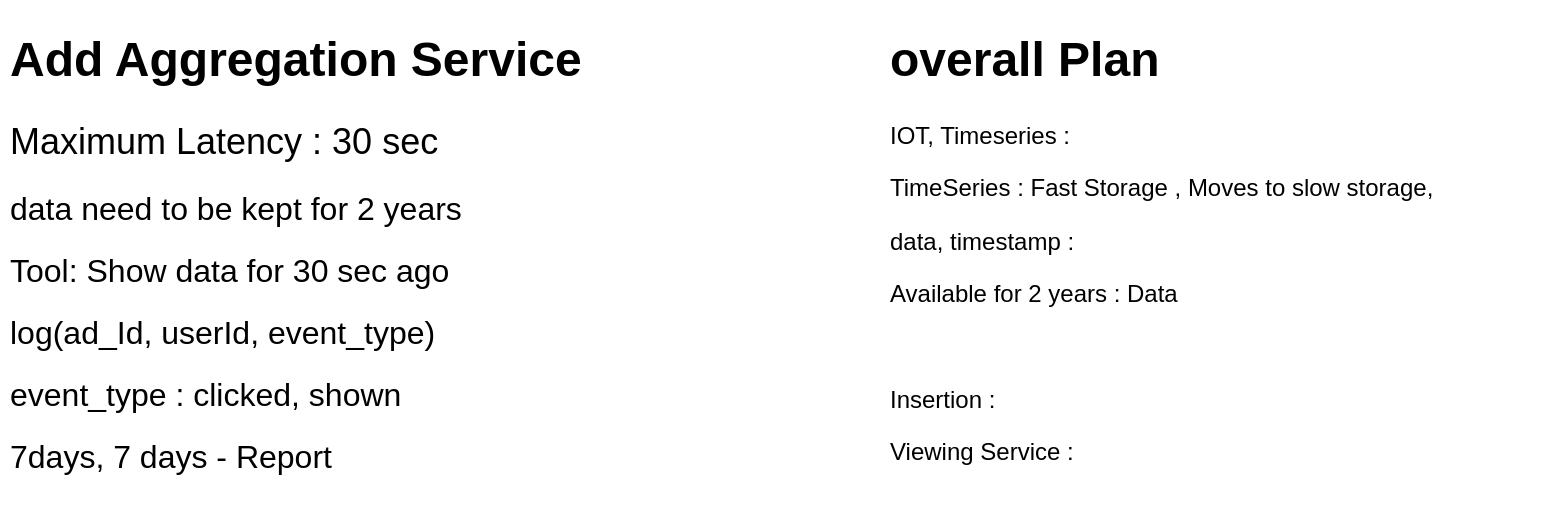 <mxfile version="16.6.7" type="github" pages="3">
  <diagram id="0hKhgV95uKddXoEig--i" name="Page-1">
    <mxGraphModel dx="946" dy="646" grid="1" gridSize="10" guides="1" tooltips="1" connect="1" arrows="1" fold="1" page="1" pageScale="1" pageWidth="850" pageHeight="1100" math="0" shadow="0">
      <root>
        <mxCell id="0" />
        <mxCell id="1" parent="0" />
        <mxCell id="U18zgkVNU66OQ-X3CO4i-1" value="&lt;h1&gt;Add Aggregation Service&lt;/h1&gt;&lt;p&gt;&lt;font style=&quot;font-size: 18px&quot;&gt;Maximum Latency : 30 sec&lt;/font&gt;&lt;/p&gt;&lt;p&gt;&lt;font size=&quot;3&quot;&gt;data need to be kept for 2 years&lt;/font&gt;&lt;/p&gt;&lt;p&gt;&lt;font size=&quot;3&quot;&gt;Tool: Show data for 30 sec ago&lt;/font&gt;&lt;/p&gt;&lt;p&gt;&lt;font size=&quot;3&quot;&gt;log(ad_Id, userId, event_type)&lt;/font&gt;&lt;/p&gt;&lt;p&gt;&lt;span style=&quot;font-size: medium&quot;&gt;event_type : clicked, shown&lt;/span&gt;&lt;font size=&quot;3&quot;&gt;&lt;br&gt;&lt;/font&gt;&lt;/p&gt;&lt;p&gt;&lt;span style=&quot;font-size: medium&quot;&gt;7days, 7 days - Report&lt;/span&gt;&lt;/p&gt;" style="text;html=1;strokeColor=none;fillColor=none;spacing=5;spacingTop=-20;whiteSpace=wrap;overflow=hidden;rounded=0;" parent="1" vertex="1">
          <mxGeometry x="30" y="50" width="350" height="250" as="geometry" />
        </mxCell>
        <mxCell id="U18zgkVNU66OQ-X3CO4i-2" value="&lt;h1&gt;overall Plan&lt;/h1&gt;&lt;p&gt;IOT, Timeseries :&amp;nbsp;&lt;/p&gt;&lt;p&gt;TimeSeries : Fast Storage , Moves to slow storage,&amp;nbsp;&lt;/p&gt;&lt;p&gt;data, timestamp :&amp;nbsp;&lt;/p&gt;&lt;p&gt;Available for 2 years : Data&lt;/p&gt;&lt;p&gt;&lt;br&gt;&lt;/p&gt;&lt;p&gt;Insertion :&amp;nbsp;&lt;/p&gt;&lt;p&gt;Viewing Service :&amp;nbsp;&lt;/p&gt;" style="text;html=1;strokeColor=none;fillColor=none;spacing=5;spacingTop=-20;whiteSpace=wrap;overflow=hidden;rounded=0;" parent="1" vertex="1">
          <mxGeometry x="470" y="50" width="330" height="250" as="geometry" />
        </mxCell>
      </root>
    </mxGraphModel>
  </diagram>
  <diagram id="XL1TjokyVef0rBh8G3oC" name="Page-2">
    <mxGraphModel dx="946" dy="646" grid="1" gridSize="10" guides="1" tooltips="1" connect="1" arrows="1" fold="1" page="1" pageScale="1" pageWidth="850" pageHeight="1100" math="0" shadow="0">
      <root>
        <mxCell id="Lw5mLX2M6K8LQNpXuLPb-0" />
        <mxCell id="Lw5mLX2M6K8LQNpXuLPb-1" parent="Lw5mLX2M6K8LQNpXuLPb-0" />
      </root>
    </mxGraphModel>
  </diagram>
  <diagram id="t56IzEEvrTBsFFvOJuXR" name="Page-3">
    <mxGraphModel dx="946" dy="646" grid="1" gridSize="10" guides="1" tooltips="1" connect="1" arrows="1" fold="1" page="1" pageScale="1" pageWidth="850" pageHeight="1100" math="0" shadow="0">
      <root>
        <mxCell id="twgUZSX82XD4LUcIOluZ-0" />
        <mxCell id="twgUZSX82XD4LUcIOluZ-1" parent="twgUZSX82XD4LUcIOluZ-0" />
      </root>
    </mxGraphModel>
  </diagram>
</mxfile>
